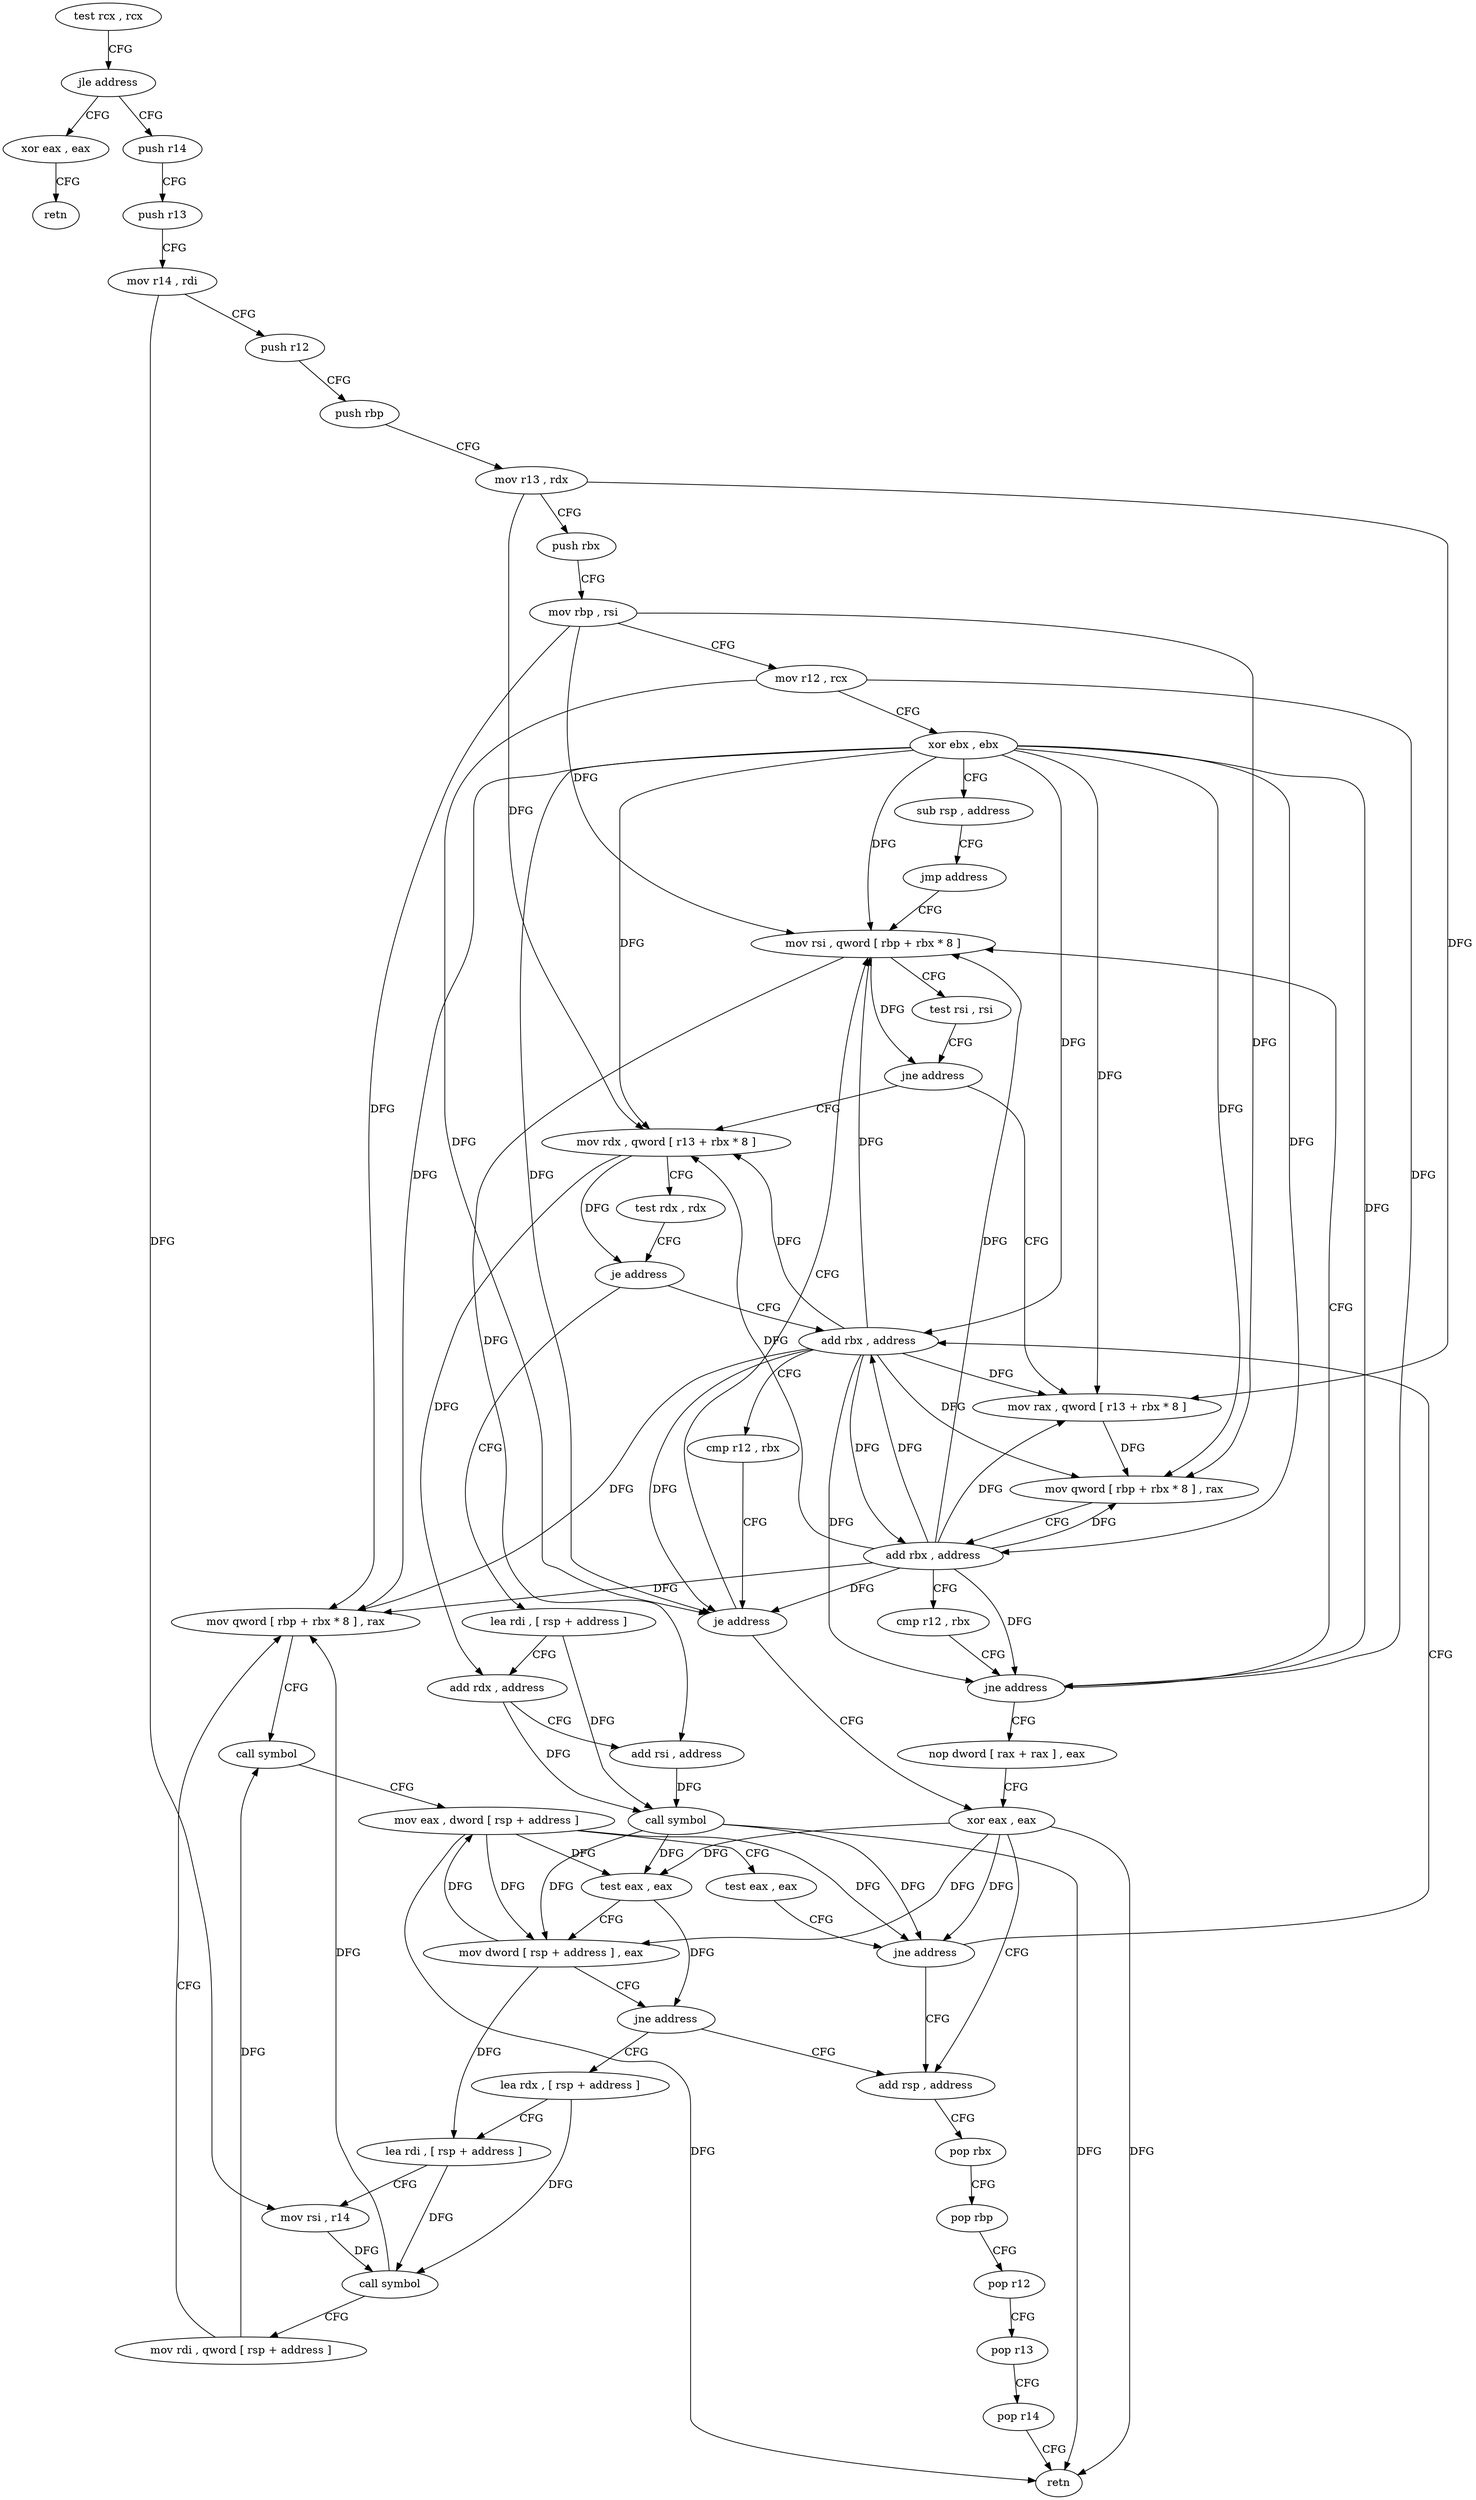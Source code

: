 digraph "func" {
"4332976" [label = "test rcx , rcx" ]
"4332979" [label = "jle address" ]
"4333151" [label = "xor eax , eax" ]
"4332985" [label = "push r14" ]
"4333153" [label = "retn" ]
"4332987" [label = "push r13" ]
"4332989" [label = "mov r14 , rdi" ]
"4332992" [label = "push r12" ]
"4332994" [label = "push rbp" ]
"4332995" [label = "mov r13 , rdx" ]
"4332998" [label = "push rbx" ]
"4332999" [label = "mov rbp , rsi" ]
"4333002" [label = "mov r12 , rcx" ]
"4333005" [label = "xor ebx , ebx" ]
"4333007" [label = "sub rsp , address" ]
"4333011" [label = "jmp address" ]
"4333102" [label = "mov rsi , qword [ rbp + rbx * 8 ]" ]
"4333107" [label = "test rsi , rsi" ]
"4333110" [label = "jne address" ]
"4333016" [label = "mov rdx , qword [ r13 + rbx * 8 ]" ]
"4333112" [label = "mov rax , qword [ r13 + rbx * 8 ]" ]
"4333021" [label = "test rdx , rdx" ]
"4333024" [label = "je address" ]
"4333093" [label = "add rbx , address" ]
"4333026" [label = "lea rdi , [ rsp + address ]" ]
"4333117" [label = "mov qword [ rbp + rbx * 8 ] , rax" ]
"4333122" [label = "add rbx , address" ]
"4333126" [label = "cmp r12 , rbx" ]
"4333129" [label = "jne address" ]
"4333131" [label = "nop dword [ rax + rax ] , eax" ]
"4333097" [label = "cmp r12 , rbx" ]
"4333100" [label = "je address" ]
"4333136" [label = "xor eax , eax" ]
"4333031" [label = "add rdx , address" ]
"4333035" [label = "add rsi , address" ]
"4333039" [label = "call symbol" ]
"4333044" [label = "test eax , eax" ]
"4333046" [label = "mov dword [ rsp + address ] , eax" ]
"4333050" [label = "jne address" ]
"4333138" [label = "add rsp , address" ]
"4333052" [label = "lea rdx , [ rsp + address ]" ]
"4333142" [label = "pop rbx" ]
"4333143" [label = "pop rbp" ]
"4333144" [label = "pop r12" ]
"4333146" [label = "pop r13" ]
"4333148" [label = "pop r14" ]
"4333150" [label = "retn" ]
"4333057" [label = "lea rdi , [ rsp + address ]" ]
"4333062" [label = "mov rsi , r14" ]
"4333065" [label = "call symbol" ]
"4333070" [label = "mov rdi , qword [ rsp + address ]" ]
"4333075" [label = "mov qword [ rbp + rbx * 8 ] , rax" ]
"4333080" [label = "call symbol" ]
"4333085" [label = "mov eax , dword [ rsp + address ]" ]
"4333089" [label = "test eax , eax" ]
"4333091" [label = "jne address" ]
"4332976" -> "4332979" [ label = "CFG" ]
"4332979" -> "4333151" [ label = "CFG" ]
"4332979" -> "4332985" [ label = "CFG" ]
"4333151" -> "4333153" [ label = "CFG" ]
"4332985" -> "4332987" [ label = "CFG" ]
"4332987" -> "4332989" [ label = "CFG" ]
"4332989" -> "4332992" [ label = "CFG" ]
"4332989" -> "4333062" [ label = "DFG" ]
"4332992" -> "4332994" [ label = "CFG" ]
"4332994" -> "4332995" [ label = "CFG" ]
"4332995" -> "4332998" [ label = "CFG" ]
"4332995" -> "4333016" [ label = "DFG" ]
"4332995" -> "4333112" [ label = "DFG" ]
"4332998" -> "4332999" [ label = "CFG" ]
"4332999" -> "4333002" [ label = "CFG" ]
"4332999" -> "4333102" [ label = "DFG" ]
"4332999" -> "4333117" [ label = "DFG" ]
"4332999" -> "4333075" [ label = "DFG" ]
"4333002" -> "4333005" [ label = "CFG" ]
"4333002" -> "4333129" [ label = "DFG" ]
"4333002" -> "4333100" [ label = "DFG" ]
"4333005" -> "4333007" [ label = "CFG" ]
"4333005" -> "4333102" [ label = "DFG" ]
"4333005" -> "4333016" [ label = "DFG" ]
"4333005" -> "4333112" [ label = "DFG" ]
"4333005" -> "4333117" [ label = "DFG" ]
"4333005" -> "4333122" [ label = "DFG" ]
"4333005" -> "4333129" [ label = "DFG" ]
"4333005" -> "4333093" [ label = "DFG" ]
"4333005" -> "4333100" [ label = "DFG" ]
"4333005" -> "4333075" [ label = "DFG" ]
"4333007" -> "4333011" [ label = "CFG" ]
"4333011" -> "4333102" [ label = "CFG" ]
"4333102" -> "4333107" [ label = "CFG" ]
"4333102" -> "4333110" [ label = "DFG" ]
"4333102" -> "4333035" [ label = "DFG" ]
"4333107" -> "4333110" [ label = "CFG" ]
"4333110" -> "4333016" [ label = "CFG" ]
"4333110" -> "4333112" [ label = "CFG" ]
"4333016" -> "4333021" [ label = "CFG" ]
"4333016" -> "4333024" [ label = "DFG" ]
"4333016" -> "4333031" [ label = "DFG" ]
"4333112" -> "4333117" [ label = "DFG" ]
"4333021" -> "4333024" [ label = "CFG" ]
"4333024" -> "4333093" [ label = "CFG" ]
"4333024" -> "4333026" [ label = "CFG" ]
"4333093" -> "4333097" [ label = "CFG" ]
"4333093" -> "4333102" [ label = "DFG" ]
"4333093" -> "4333016" [ label = "DFG" ]
"4333093" -> "4333112" [ label = "DFG" ]
"4333093" -> "4333122" [ label = "DFG" ]
"4333093" -> "4333129" [ label = "DFG" ]
"4333093" -> "4333117" [ label = "DFG" ]
"4333093" -> "4333100" [ label = "DFG" ]
"4333093" -> "4333075" [ label = "DFG" ]
"4333026" -> "4333031" [ label = "CFG" ]
"4333026" -> "4333039" [ label = "DFG" ]
"4333117" -> "4333122" [ label = "CFG" ]
"4333122" -> "4333126" [ label = "CFG" ]
"4333122" -> "4333102" [ label = "DFG" ]
"4333122" -> "4333016" [ label = "DFG" ]
"4333122" -> "4333112" [ label = "DFG" ]
"4333122" -> "4333117" [ label = "DFG" ]
"4333122" -> "4333129" [ label = "DFG" ]
"4333122" -> "4333093" [ label = "DFG" ]
"4333122" -> "4333100" [ label = "DFG" ]
"4333122" -> "4333075" [ label = "DFG" ]
"4333126" -> "4333129" [ label = "CFG" ]
"4333129" -> "4333102" [ label = "CFG" ]
"4333129" -> "4333131" [ label = "CFG" ]
"4333131" -> "4333136" [ label = "CFG" ]
"4333097" -> "4333100" [ label = "CFG" ]
"4333100" -> "4333136" [ label = "CFG" ]
"4333100" -> "4333102" [ label = "CFG" ]
"4333136" -> "4333138" [ label = "CFG" ]
"4333136" -> "4333044" [ label = "DFG" ]
"4333136" -> "4333046" [ label = "DFG" ]
"4333136" -> "4333150" [ label = "DFG" ]
"4333136" -> "4333091" [ label = "DFG" ]
"4333031" -> "4333035" [ label = "CFG" ]
"4333031" -> "4333039" [ label = "DFG" ]
"4333035" -> "4333039" [ label = "DFG" ]
"4333039" -> "4333044" [ label = "DFG" ]
"4333039" -> "4333046" [ label = "DFG" ]
"4333039" -> "4333150" [ label = "DFG" ]
"4333039" -> "4333091" [ label = "DFG" ]
"4333044" -> "4333046" [ label = "CFG" ]
"4333044" -> "4333050" [ label = "DFG" ]
"4333046" -> "4333050" [ label = "CFG" ]
"4333046" -> "4333085" [ label = "DFG" ]
"4333046" -> "4333057" [ label = "DFG" ]
"4333050" -> "4333138" [ label = "CFG" ]
"4333050" -> "4333052" [ label = "CFG" ]
"4333138" -> "4333142" [ label = "CFG" ]
"4333052" -> "4333057" [ label = "CFG" ]
"4333052" -> "4333065" [ label = "DFG" ]
"4333142" -> "4333143" [ label = "CFG" ]
"4333143" -> "4333144" [ label = "CFG" ]
"4333144" -> "4333146" [ label = "CFG" ]
"4333146" -> "4333148" [ label = "CFG" ]
"4333148" -> "4333150" [ label = "CFG" ]
"4333057" -> "4333062" [ label = "CFG" ]
"4333057" -> "4333065" [ label = "DFG" ]
"4333062" -> "4333065" [ label = "DFG" ]
"4333065" -> "4333070" [ label = "CFG" ]
"4333065" -> "4333075" [ label = "DFG" ]
"4333070" -> "4333075" [ label = "CFG" ]
"4333070" -> "4333080" [ label = "DFG" ]
"4333075" -> "4333080" [ label = "CFG" ]
"4333080" -> "4333085" [ label = "CFG" ]
"4333085" -> "4333089" [ label = "CFG" ]
"4333085" -> "4333044" [ label = "DFG" ]
"4333085" -> "4333046" [ label = "DFG" ]
"4333085" -> "4333150" [ label = "DFG" ]
"4333085" -> "4333091" [ label = "DFG" ]
"4333089" -> "4333091" [ label = "CFG" ]
"4333091" -> "4333138" [ label = "CFG" ]
"4333091" -> "4333093" [ label = "CFG" ]
}

